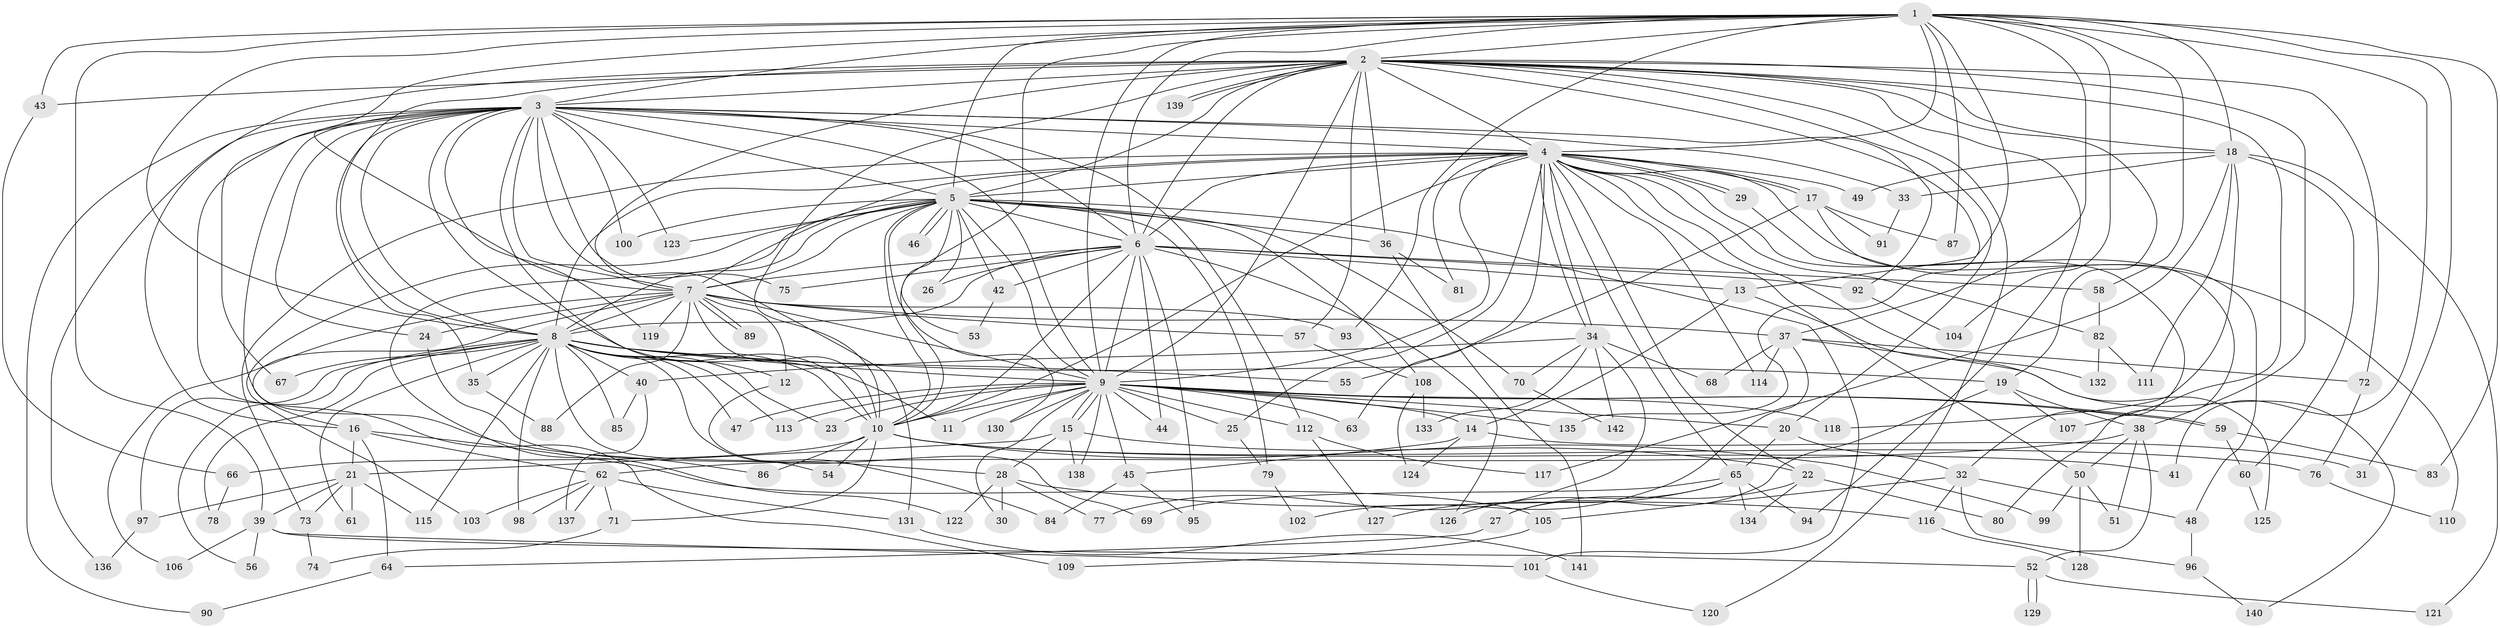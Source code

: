// coarse degree distribution, {19: 0.009433962264150943, 20: 0.009433962264150943, 30: 0.009433962264150943, 23: 0.009433962264150943, 39: 0.009433962264150943, 16: 0.009433962264150943, 25: 0.009433962264150943, 13: 0.009433962264150943, 2: 0.49056603773584906, 3: 0.18867924528301888, 7: 0.04716981132075472, 10: 0.009433962264150943, 6: 0.018867924528301886, 9: 0.018867924528301886, 4: 0.10377358490566038, 8: 0.009433962264150943, 5: 0.018867924528301886, 1: 0.018867924528301886}
// Generated by graph-tools (version 1.1) at 2025/41/03/06/25 10:41:35]
// undirected, 142 vertices, 309 edges
graph export_dot {
graph [start="1"]
  node [color=gray90,style=filled];
  1;
  2;
  3;
  4;
  5;
  6;
  7;
  8;
  9;
  10;
  11;
  12;
  13;
  14;
  15;
  16;
  17;
  18;
  19;
  20;
  21;
  22;
  23;
  24;
  25;
  26;
  27;
  28;
  29;
  30;
  31;
  32;
  33;
  34;
  35;
  36;
  37;
  38;
  39;
  40;
  41;
  42;
  43;
  44;
  45;
  46;
  47;
  48;
  49;
  50;
  51;
  52;
  53;
  54;
  55;
  56;
  57;
  58;
  59;
  60;
  61;
  62;
  63;
  64;
  65;
  66;
  67;
  68;
  69;
  70;
  71;
  72;
  73;
  74;
  75;
  76;
  77;
  78;
  79;
  80;
  81;
  82;
  83;
  84;
  85;
  86;
  87;
  88;
  89;
  90;
  91;
  92;
  93;
  94;
  95;
  96;
  97;
  98;
  99;
  100;
  101;
  102;
  103;
  104;
  105;
  106;
  107;
  108;
  109;
  110;
  111;
  112;
  113;
  114;
  115;
  116;
  117;
  118;
  119;
  120;
  121;
  122;
  123;
  124;
  125;
  126;
  127;
  128;
  129;
  130;
  131;
  132;
  133;
  134;
  135;
  136;
  137;
  138;
  139;
  140;
  141;
  142;
  1 -- 2;
  1 -- 3;
  1 -- 4;
  1 -- 5;
  1 -- 6;
  1 -- 7;
  1 -- 8;
  1 -- 9;
  1 -- 10;
  1 -- 13;
  1 -- 18;
  1 -- 31;
  1 -- 37;
  1 -- 39;
  1 -- 41;
  1 -- 43;
  1 -- 58;
  1 -- 83;
  1 -- 87;
  1 -- 93;
  1 -- 104;
  2 -- 3;
  2 -- 4;
  2 -- 5;
  2 -- 6;
  2 -- 7;
  2 -- 8;
  2 -- 9;
  2 -- 10;
  2 -- 16;
  2 -- 18;
  2 -- 19;
  2 -- 20;
  2 -- 36;
  2 -- 38;
  2 -- 43;
  2 -- 57;
  2 -- 72;
  2 -- 94;
  2 -- 107;
  2 -- 120;
  2 -- 135;
  2 -- 139;
  2 -- 139;
  3 -- 4;
  3 -- 5;
  3 -- 6;
  3 -- 7;
  3 -- 8;
  3 -- 9;
  3 -- 10;
  3 -- 11;
  3 -- 24;
  3 -- 33;
  3 -- 35;
  3 -- 67;
  3 -- 75;
  3 -- 86;
  3 -- 90;
  3 -- 92;
  3 -- 100;
  3 -- 109;
  3 -- 112;
  3 -- 119;
  3 -- 123;
  3 -- 131;
  3 -- 136;
  4 -- 5;
  4 -- 6;
  4 -- 7;
  4 -- 8;
  4 -- 9;
  4 -- 10;
  4 -- 17;
  4 -- 17;
  4 -- 22;
  4 -- 25;
  4 -- 29;
  4 -- 29;
  4 -- 32;
  4 -- 34;
  4 -- 34;
  4 -- 49;
  4 -- 50;
  4 -- 63;
  4 -- 65;
  4 -- 73;
  4 -- 81;
  4 -- 82;
  4 -- 110;
  4 -- 114;
  4 -- 132;
  5 -- 6;
  5 -- 7;
  5 -- 8;
  5 -- 9;
  5 -- 10;
  5 -- 26;
  5 -- 36;
  5 -- 42;
  5 -- 46;
  5 -- 46;
  5 -- 53;
  5 -- 70;
  5 -- 79;
  5 -- 100;
  5 -- 101;
  5 -- 103;
  5 -- 108;
  5 -- 122;
  5 -- 123;
  5 -- 130;
  6 -- 7;
  6 -- 8;
  6 -- 9;
  6 -- 10;
  6 -- 13;
  6 -- 26;
  6 -- 42;
  6 -- 44;
  6 -- 58;
  6 -- 75;
  6 -- 92;
  6 -- 95;
  6 -- 126;
  7 -- 8;
  7 -- 9;
  7 -- 10;
  7 -- 12;
  7 -- 16;
  7 -- 24;
  7 -- 37;
  7 -- 57;
  7 -- 88;
  7 -- 89;
  7 -- 89;
  7 -- 93;
  7 -- 106;
  7 -- 119;
  8 -- 9;
  8 -- 10;
  8 -- 12;
  8 -- 19;
  8 -- 23;
  8 -- 35;
  8 -- 40;
  8 -- 47;
  8 -- 54;
  8 -- 55;
  8 -- 56;
  8 -- 61;
  8 -- 67;
  8 -- 78;
  8 -- 84;
  8 -- 85;
  8 -- 97;
  8 -- 98;
  8 -- 113;
  8 -- 115;
  9 -- 10;
  9 -- 11;
  9 -- 14;
  9 -- 15;
  9 -- 15;
  9 -- 20;
  9 -- 23;
  9 -- 25;
  9 -- 30;
  9 -- 44;
  9 -- 45;
  9 -- 47;
  9 -- 59;
  9 -- 59;
  9 -- 63;
  9 -- 112;
  9 -- 113;
  9 -- 118;
  9 -- 130;
  9 -- 135;
  9 -- 138;
  10 -- 41;
  10 -- 54;
  10 -- 66;
  10 -- 71;
  10 -- 76;
  10 -- 86;
  10 -- 99;
  12 -- 69;
  13 -- 14;
  13 -- 125;
  14 -- 31;
  14 -- 45;
  14 -- 124;
  15 -- 21;
  15 -- 22;
  15 -- 28;
  15 -- 138;
  16 -- 21;
  16 -- 62;
  16 -- 64;
  16 -- 105;
  17 -- 48;
  17 -- 55;
  17 -- 87;
  17 -- 91;
  18 -- 33;
  18 -- 49;
  18 -- 60;
  18 -- 111;
  18 -- 117;
  18 -- 118;
  18 -- 121;
  19 -- 27;
  19 -- 38;
  19 -- 107;
  20 -- 32;
  20 -- 65;
  21 -- 39;
  21 -- 61;
  21 -- 73;
  21 -- 97;
  21 -- 115;
  22 -- 27;
  22 -- 80;
  22 -- 134;
  24 -- 28;
  25 -- 79;
  27 -- 64;
  28 -- 30;
  28 -- 77;
  28 -- 116;
  28 -- 122;
  29 -- 80;
  32 -- 48;
  32 -- 96;
  32 -- 105;
  32 -- 116;
  33 -- 91;
  34 -- 40;
  34 -- 68;
  34 -- 70;
  34 -- 77;
  34 -- 133;
  34 -- 142;
  35 -- 88;
  36 -- 81;
  36 -- 141;
  37 -- 68;
  37 -- 72;
  37 -- 102;
  37 -- 114;
  37 -- 140;
  38 -- 50;
  38 -- 51;
  38 -- 52;
  38 -- 62;
  39 -- 52;
  39 -- 56;
  39 -- 101;
  39 -- 106;
  40 -- 85;
  40 -- 137;
  42 -- 53;
  43 -- 66;
  45 -- 84;
  45 -- 95;
  48 -- 96;
  50 -- 51;
  50 -- 99;
  50 -- 128;
  52 -- 121;
  52 -- 129;
  52 -- 129;
  57 -- 108;
  58 -- 82;
  59 -- 60;
  59 -- 83;
  60 -- 125;
  62 -- 71;
  62 -- 98;
  62 -- 103;
  62 -- 131;
  62 -- 137;
  64 -- 90;
  65 -- 69;
  65 -- 94;
  65 -- 126;
  65 -- 127;
  65 -- 134;
  66 -- 78;
  70 -- 142;
  71 -- 74;
  72 -- 76;
  73 -- 74;
  76 -- 110;
  79 -- 102;
  82 -- 111;
  82 -- 132;
  92 -- 104;
  96 -- 140;
  97 -- 136;
  101 -- 120;
  105 -- 109;
  108 -- 124;
  108 -- 133;
  112 -- 117;
  112 -- 127;
  116 -- 128;
  131 -- 141;
}
